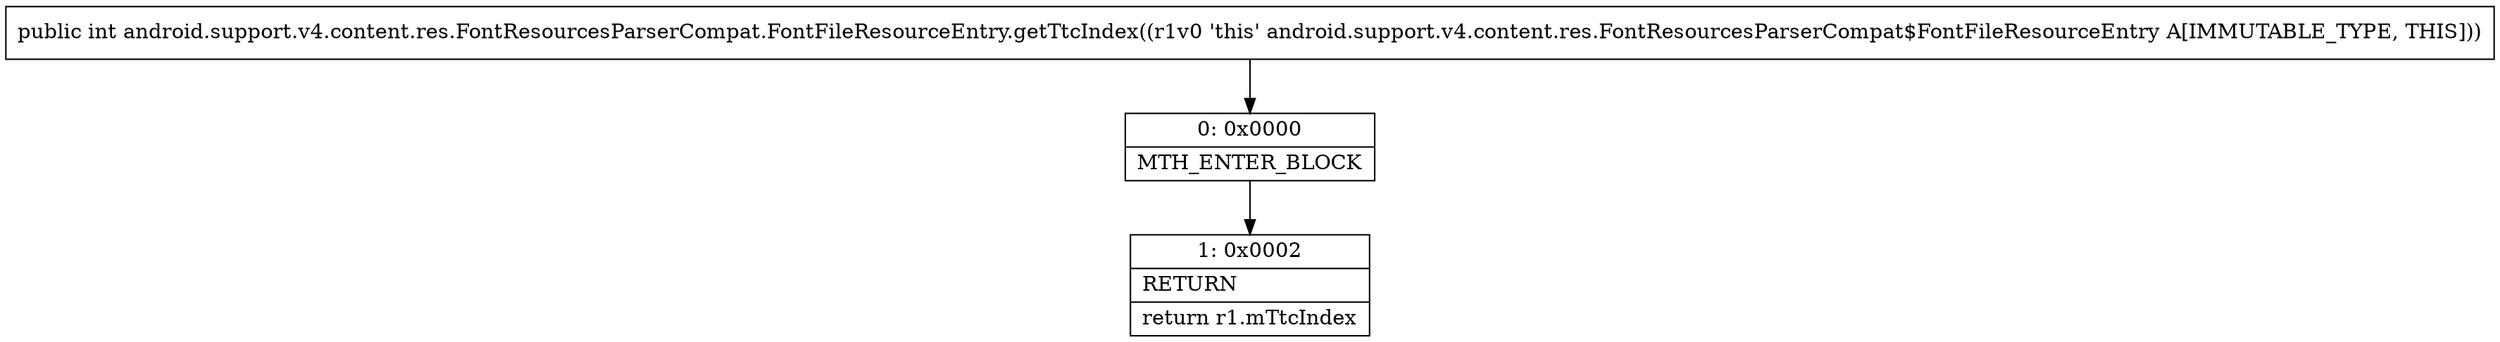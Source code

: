 digraph "CFG forandroid.support.v4.content.res.FontResourcesParserCompat.FontFileResourceEntry.getTtcIndex()I" {
Node_0 [shape=record,label="{0\:\ 0x0000|MTH_ENTER_BLOCK\l}"];
Node_1 [shape=record,label="{1\:\ 0x0002|RETURN\l|return r1.mTtcIndex\l}"];
MethodNode[shape=record,label="{public int android.support.v4.content.res.FontResourcesParserCompat.FontFileResourceEntry.getTtcIndex((r1v0 'this' android.support.v4.content.res.FontResourcesParserCompat$FontFileResourceEntry A[IMMUTABLE_TYPE, THIS])) }"];
MethodNode -> Node_0;
Node_0 -> Node_1;
}

